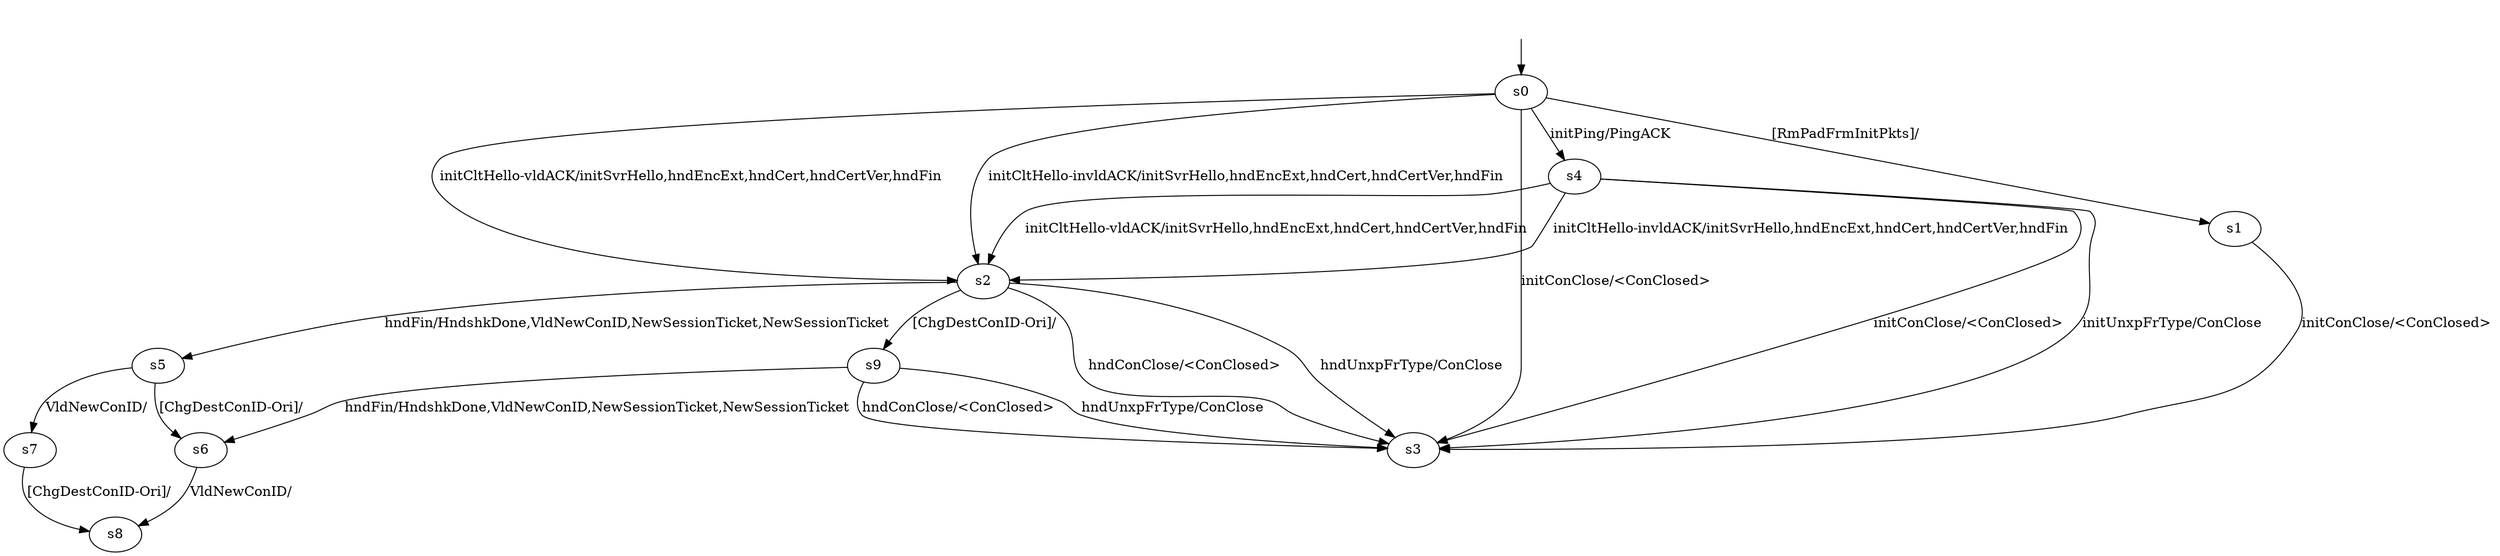 digraph "../results/lsquicModels/lsquic-B-B-0/learnedModel" {
s0 [label=s0];
s1 [label=s1];
s2 [label=s2];
s3 [label=s3];
s4 [label=s4];
s5 [label=s5];
s6 [label=s6];
s7 [label=s7];
s8 [label=s8];
s9 [label=s9];
s0 -> s4  [label="initPing/PingACK "];
s0 -> s3  [label="initConClose/<ConClosed> "];
s0 -> s2  [label="initCltHello-vldACK/initSvrHello,hndEncExt,hndCert,hndCertVer,hndFin "];
s0 -> s2  [label="initCltHello-invldACK/initSvrHello,hndEncExt,hndCert,hndCertVer,hndFin "];
s0 -> s1  [label="[RmPadFrmInitPkts]/ "];
s1 -> s3  [label="initConClose/<ConClosed> "];
s2 -> s5  [label="hndFin/HndshkDone,VldNewConID,NewSessionTicket,NewSessionTicket "];
s2 -> s3  [label="hndConClose/<ConClosed> "];
s2 -> s3  [label="hndUnxpFrType/ConClose "];
s2 -> s9  [label="[ChgDestConID-Ori]/ "];
s4 -> s3  [label="initConClose/<ConClosed> "];
s4 -> s2  [label="initCltHello-vldACK/initSvrHello,hndEncExt,hndCert,hndCertVer,hndFin "];
s4 -> s2  [label="initCltHello-invldACK/initSvrHello,hndEncExt,hndCert,hndCertVer,hndFin "];
s4 -> s3  [label="initUnxpFrType/ConClose "];
s5 -> s7  [label="VldNewConID/ "];
s5 -> s6  [label="[ChgDestConID-Ori]/ "];
s6 -> s8  [label="VldNewConID/ "];
s7 -> s8  [label="[ChgDestConID-Ori]/ "];
s9 -> s6  [label="hndFin/HndshkDone,VldNewConID,NewSessionTicket,NewSessionTicket "];
s9 -> s3  [label="hndConClose/<ConClosed> "];
s9 -> s3  [label="hndUnxpFrType/ConClose "];
__start0 [label="", shape=none];
__start0 -> s0  [label=""];
}
